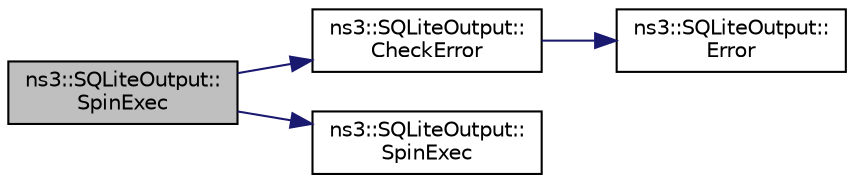 digraph "ns3::SQLiteOutput::SpinExec"
{
 // LATEX_PDF_SIZE
  edge [fontname="Helvetica",fontsize="10",labelfontname="Helvetica",labelfontsize="10"];
  node [fontname="Helvetica",fontsize="10",shape=record];
  rankdir="LR";
  Node1 [label="ns3::SQLiteOutput::\lSpinExec",height=0.2,width=0.4,color="black", fillcolor="grey75", style="filled", fontcolor="black",tooltip="Execute a command until the return value is OK or an ERROR."];
  Node1 -> Node2 [color="midnightblue",fontsize="10",style="solid",fontname="Helvetica"];
  Node2 [label="ns3::SQLiteOutput::\lCheckError",height=0.2,width=0.4,color="black", fillcolor="white", style="filled",URL="$classns3_1_1_s_q_lite_output.html#a5a776a5d87624ddcb5cda385c3da13ac",tooltip="Check any error in the db."];
  Node2 -> Node3 [color="midnightblue",fontsize="10",style="solid",fontname="Helvetica"];
  Node3 [label="ns3::SQLiteOutput::\lError",height=0.2,width=0.4,color="black", fillcolor="white", style="filled",URL="$classns3_1_1_s_q_lite_output.html#ac7d6a623c44108732f8c07ebd9080832",tooltip="Fail, printing an error message from sqlite."];
  Node1 -> Node4 [color="midnightblue",fontsize="10",style="solid",fontname="Helvetica"];
  Node4 [label="ns3::SQLiteOutput::\lSpinExec",height=0.2,width=0.4,color="black", fillcolor="white", style="filled",URL="$classns3_1_1_s_q_lite_output.html#a16da5b33cc151237972a02a38f926dde",tooltip="Execute a command until the return value is OK or an ERROR."];
}
